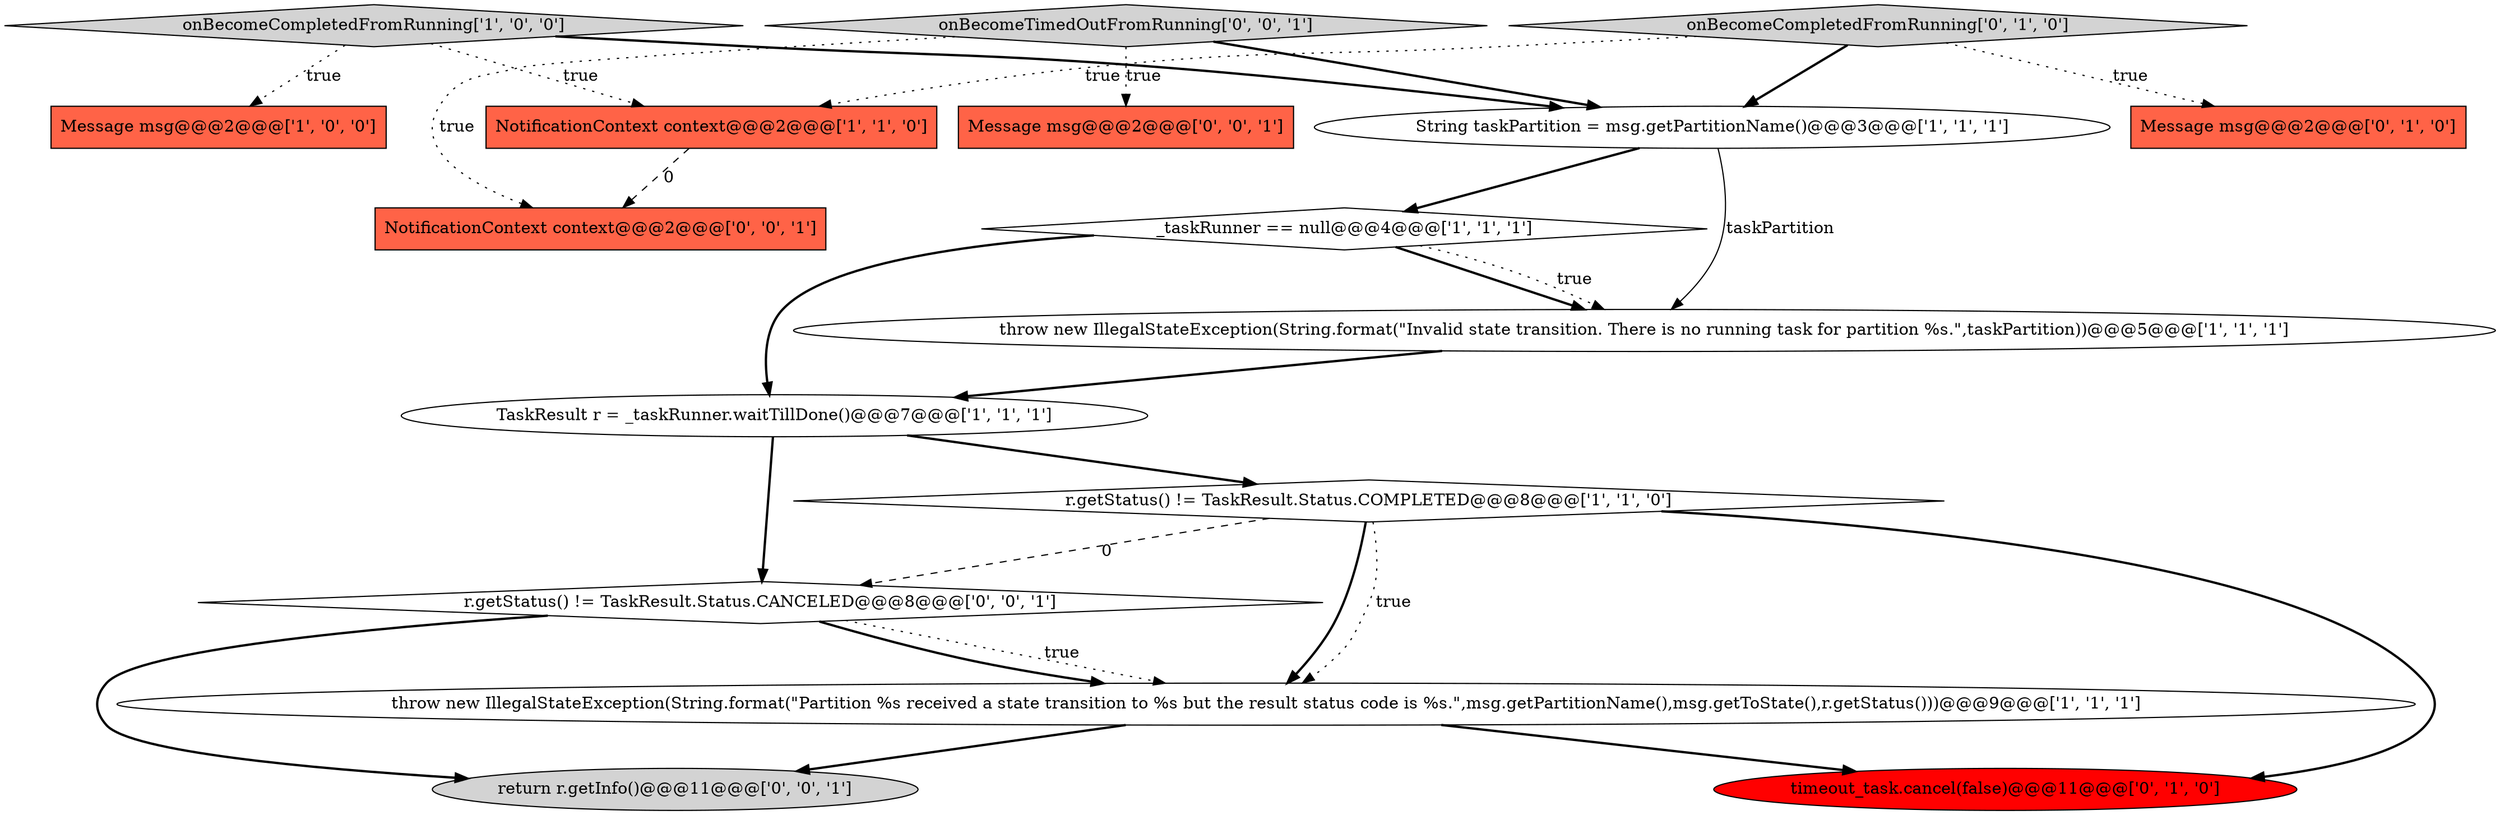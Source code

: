 digraph {
9 [style = filled, label = "onBecomeCompletedFromRunning['0', '1', '0']", fillcolor = lightgray, shape = diamond image = "AAA0AAABBB2BBB"];
13 [style = filled, label = "r.getStatus() != TaskResult.Status.CANCELED@@@8@@@['0', '0', '1']", fillcolor = white, shape = diamond image = "AAA0AAABBB3BBB"];
3 [style = filled, label = "throw new IllegalStateException(String.format(\"Invalid state transition. There is no running task for partition %s.\",taskPartition))@@@5@@@['1', '1', '1']", fillcolor = white, shape = ellipse image = "AAA0AAABBB1BBB"];
2 [style = filled, label = "TaskResult r = _taskRunner.waitTillDone()@@@7@@@['1', '1', '1']", fillcolor = white, shape = ellipse image = "AAA0AAABBB1BBB"];
4 [style = filled, label = "onBecomeCompletedFromRunning['1', '0', '0']", fillcolor = lightgray, shape = diamond image = "AAA0AAABBB1BBB"];
1 [style = filled, label = "String taskPartition = msg.getPartitionName()@@@3@@@['1', '1', '1']", fillcolor = white, shape = ellipse image = "AAA0AAABBB1BBB"];
7 [style = filled, label = "_taskRunner == null@@@4@@@['1', '1', '1']", fillcolor = white, shape = diamond image = "AAA0AAABBB1BBB"];
11 [style = filled, label = "Message msg@@@2@@@['0', '1', '0']", fillcolor = tomato, shape = box image = "AAA0AAABBB2BBB"];
0 [style = filled, label = "throw new IllegalStateException(String.format(\"Partition %s received a state transition to %s but the result status code is %s.\",msg.getPartitionName(),msg.getToState(),r.getStatus()))@@@9@@@['1', '1', '1']", fillcolor = white, shape = ellipse image = "AAA0AAABBB1BBB"];
10 [style = filled, label = "timeout_task.cancel(false)@@@11@@@['0', '1', '0']", fillcolor = red, shape = ellipse image = "AAA1AAABBB2BBB"];
5 [style = filled, label = "Message msg@@@2@@@['1', '0', '0']", fillcolor = tomato, shape = box image = "AAA0AAABBB1BBB"];
14 [style = filled, label = "Message msg@@@2@@@['0', '0', '1']", fillcolor = tomato, shape = box image = "AAA0AAABBB3BBB"];
12 [style = filled, label = "onBecomeTimedOutFromRunning['0', '0', '1']", fillcolor = lightgray, shape = diamond image = "AAA0AAABBB3BBB"];
15 [style = filled, label = "return r.getInfo()@@@11@@@['0', '0', '1']", fillcolor = lightgray, shape = ellipse image = "AAA0AAABBB3BBB"];
16 [style = filled, label = "NotificationContext context@@@2@@@['0', '0', '1']", fillcolor = tomato, shape = box image = "AAA0AAABBB3BBB"];
8 [style = filled, label = "r.getStatus() != TaskResult.Status.COMPLETED@@@8@@@['1', '1', '0']", fillcolor = white, shape = diamond image = "AAA0AAABBB1BBB"];
6 [style = filled, label = "NotificationContext context@@@2@@@['1', '1', '0']", fillcolor = tomato, shape = box image = "AAA0AAABBB1BBB"];
4->6 [style = dotted, label="true"];
4->5 [style = dotted, label="true"];
8->10 [style = bold, label=""];
9->11 [style = dotted, label="true"];
9->6 [style = dotted, label="true"];
12->1 [style = bold, label=""];
1->7 [style = bold, label=""];
0->15 [style = bold, label=""];
7->3 [style = bold, label=""];
8->13 [style = dashed, label="0"];
2->13 [style = bold, label=""];
8->0 [style = bold, label=""];
12->14 [style = dotted, label="true"];
0->10 [style = bold, label=""];
1->3 [style = solid, label="taskPartition"];
6->16 [style = dashed, label="0"];
3->2 [style = bold, label=""];
12->16 [style = dotted, label="true"];
7->3 [style = dotted, label="true"];
13->0 [style = dotted, label="true"];
7->2 [style = bold, label=""];
8->0 [style = dotted, label="true"];
4->1 [style = bold, label=""];
13->15 [style = bold, label=""];
9->1 [style = bold, label=""];
2->8 [style = bold, label=""];
13->0 [style = bold, label=""];
}
